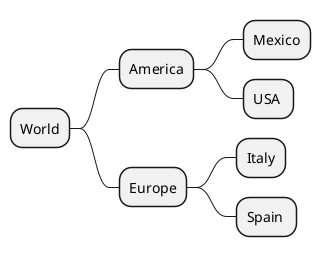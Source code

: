{
  "sha1": "i1bmmh6axwsjf6xcbihv1kd3i2zjzfd",
  "insertion": {
    "when": "2024-06-03T18:59:30.247Z",
    "url": "https://forum.plantuml.net/13669/spaces-in-markdown-syntax-in-mindmap",
    "user": "plantuml@gmail.com"
  }
}
@startmindmap
* World
 * America
  * Mexico
  * USA 
 * Europe
  * Italy
  * Spain 
@endmindmap
